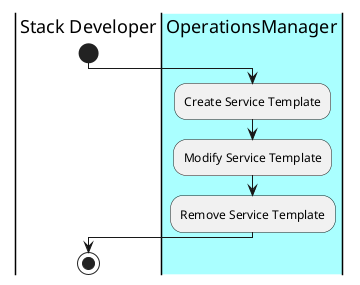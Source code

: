 @startuml
|Stack Developer|
start
|#aaffff|OperationsManager|
:Create Service Template;
:Modify Service Template;
:Remove Service Template;
|Stack Developer|
stop
@enduml
